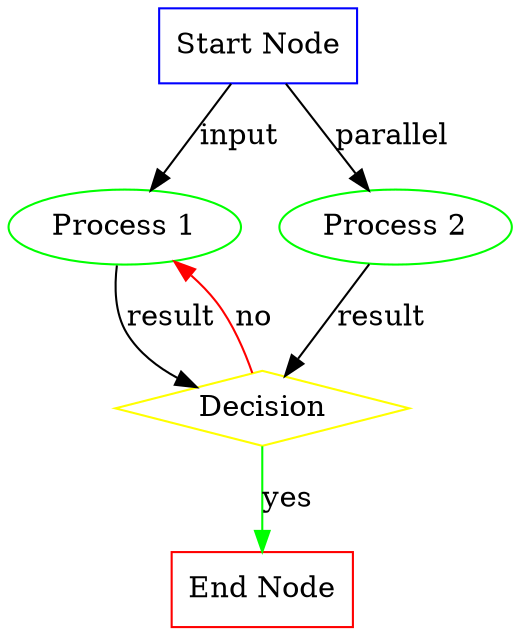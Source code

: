 digraph TestGraph {
    rankdir=TB;
    
    // Nodes
    A [label="Start Node", shape=box, color=blue];
    B [label="Process 1", shape=ellipse, color=green];
    C [label="Process 2", shape=ellipse, color=green];
    D [label="Decision", shape=diamond, color=yellow];
    E [label="End Node", shape=box, color=red];
    
    // Edges
    A -> B [label="input"];
    A -> C [label="parallel"];
    B -> D [label="result"];
    C -> D [label="result"];
    D -> E [label="yes", color=green];
    D -> B [label="no", color=red];
}